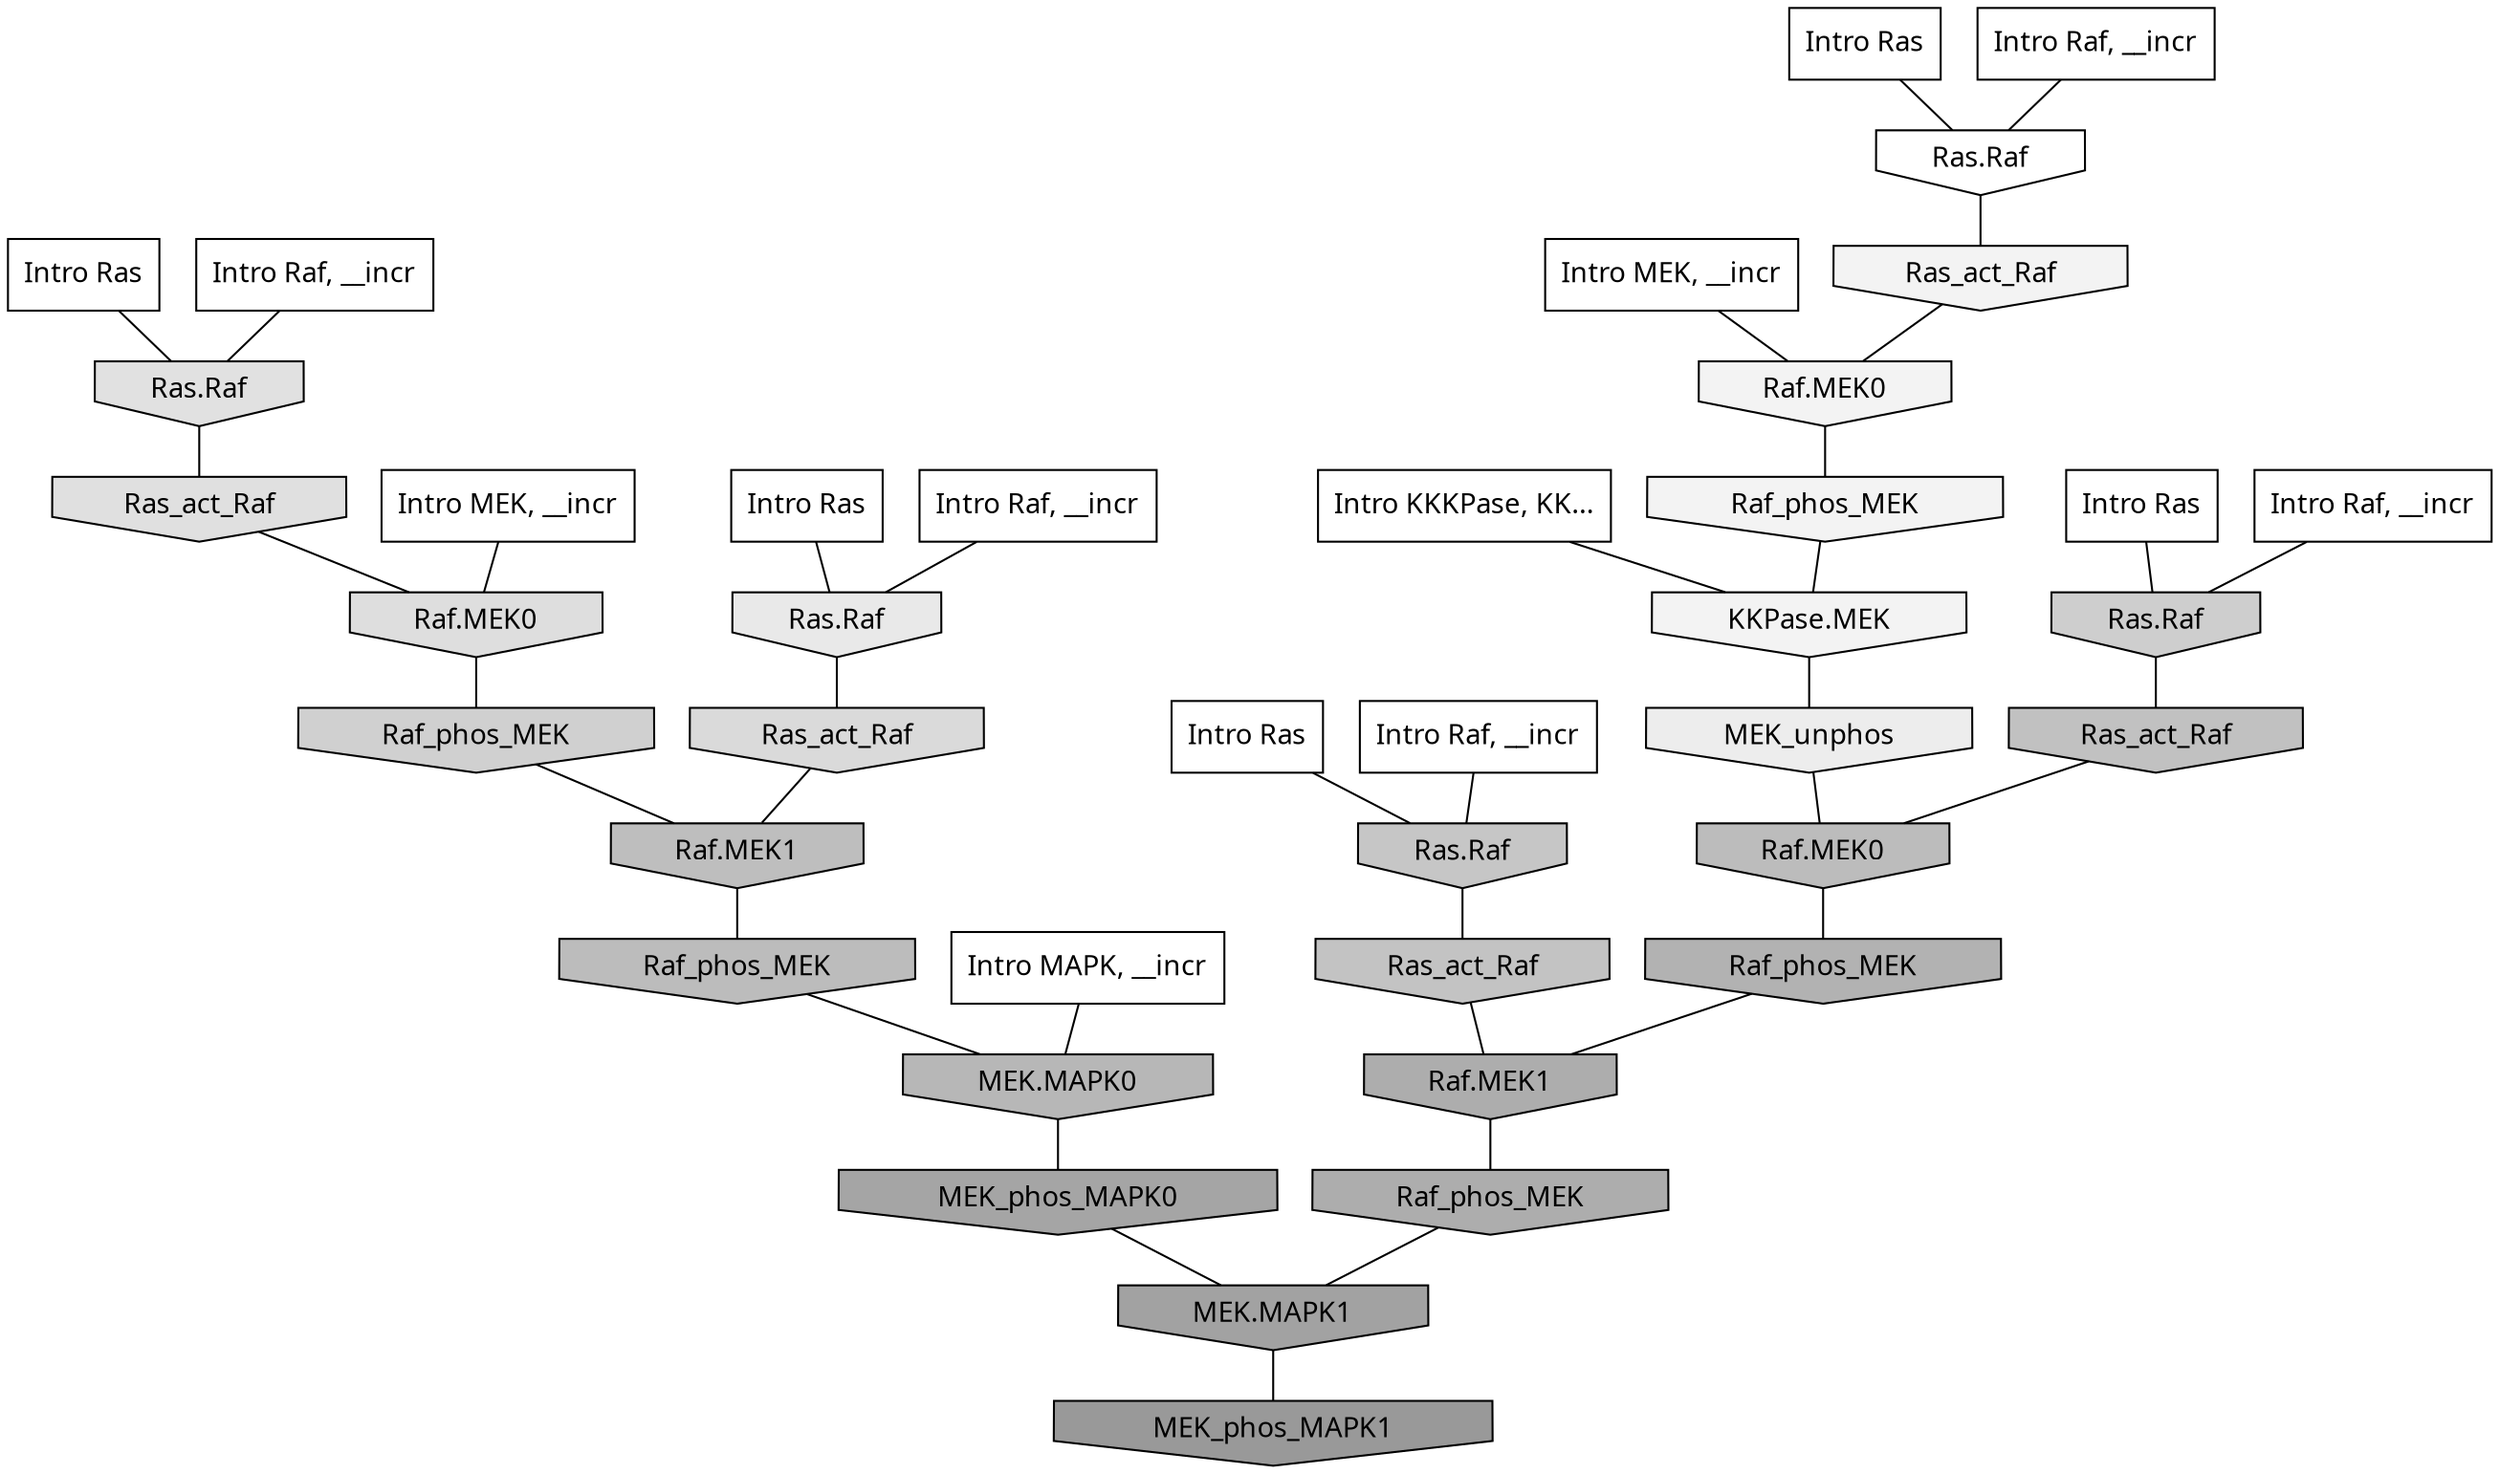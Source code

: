 digraph G{
  rankdir="TB";
  ranksep=0.30;
  node [fontname="CMU Serif"];
  edge [fontname="CMU Serif"];
  
  1 [label="Intro Ras", shape=rectangle, style=filled, fillcolor="0.000 0.000 1.000"]
  
  2 [label="Intro Ras", shape=rectangle, style=filled, fillcolor="0.000 0.000 1.000"]
  
  18 [label="Intro Ras", shape=rectangle, style=filled, fillcolor="0.000 0.000 1.000"]
  
  25 [label="Intro Ras", shape=rectangle, style=filled, fillcolor="0.000 0.000 1.000"]
  
  90 [label="Intro Ras", shape=rectangle, style=filled, fillcolor="0.000 0.000 1.000"]
  
  265 [label="Intro Raf, __incr", shape=rectangle, style=filled, fillcolor="0.000 0.000 1.000"]
  
  352 [label="Intro Raf, __incr", shape=rectangle, style=filled, fillcolor="0.000 0.000 1.000"]
  
  419 [label="Intro Raf, __incr", shape=rectangle, style=filled, fillcolor="0.000 0.000 1.000"]
  
  550 [label="Intro Raf, __incr", shape=rectangle, style=filled, fillcolor="0.000 0.000 1.000"]
  
  1001 [label="Intro Raf, __incr", shape=rectangle, style=filled, fillcolor="0.000 0.000 1.000"]
  
  1307 [label="Intro MEK, __incr", shape=rectangle, style=filled, fillcolor="0.000 0.000 1.000"]
  
  1898 [label="Intro MEK, __incr", shape=rectangle, style=filled, fillcolor="0.000 0.000 1.000"]
  
  2773 [label="Intro MAPK, __incr", shape=rectangle, style=filled, fillcolor="0.000 0.000 1.000"]
  
  3145 [label="Intro KKKPase, KK...", shape=rectangle, style=filled, fillcolor="0.000 0.000 1.000"]
  
  3322 [label="Ras.Raf", shape=invhouse, style=filled, fillcolor="0.000 0.000 0.998"]
  
  3560 [label="Ras_act_Raf", shape=invhouse, style=filled, fillcolor="0.000 0.000 0.952"]
  
  3563 [label="Raf.MEK0", shape=invhouse, style=filled, fillcolor="0.000 0.000 0.952"]
  
  3573 [label="Raf_phos_MEK", shape=invhouse, style=filled, fillcolor="0.000 0.000 0.951"]
  
  3576 [label="KKPase.MEK", shape=invhouse, style=filled, fillcolor="0.000 0.000 0.951"]
  
  3767 [label="MEK_unphos", shape=invhouse, style=filled, fillcolor="0.000 0.000 0.926"]
  
  3939 [label="Ras.Raf", shape=invhouse, style=filled, fillcolor="0.000 0.000 0.912"]
  
  4307 [label="Ras.Raf", shape=invhouse, style=filled, fillcolor="0.000 0.000 0.881"]
  
  4368 [label="Ras_act_Raf", shape=invhouse, style=filled, fillcolor="0.000 0.000 0.876"]
  
  4472 [label="Raf.MEK0", shape=invhouse, style=filled, fillcolor="0.000 0.000 0.868"]
  
  4682 [label="Ras_act_Raf", shape=invhouse, style=filled, fillcolor="0.000 0.000 0.852"]
  
  5140 [label="Raf_phos_MEK", shape=invhouse, style=filled, fillcolor="0.000 0.000 0.816"]
  
  5292 [label="Ras.Raf", shape=invhouse, style=filled, fillcolor="0.000 0.000 0.806"]
  
  5723 [label="Ras.Raf", shape=invhouse, style=filled, fillcolor="0.000 0.000 0.775"]
  
  5926 [label="Ras_act_Raf", shape=invhouse, style=filled, fillcolor="0.000 0.000 0.763"]
  
  6044 [label="Ras_act_Raf", shape=invhouse, style=filled, fillcolor="0.000 0.000 0.754"]
  
  6252 [label="Raf.MEK1", shape=invhouse, style=filled, fillcolor="0.000 0.000 0.743"]
  
  6349 [label="Raf_phos_MEK", shape=invhouse, style=filled, fillcolor="0.000 0.000 0.738"]
  
  6397 [label="Raf.MEK0", shape=invhouse, style=filled, fillcolor="0.000 0.000 0.735"]
  
  6803 [label="MEK.MAPK0", shape=invhouse, style=filled, fillcolor="0.000 0.000 0.715"]
  
  7217 [label="Raf_phos_MEK", shape=invhouse, style=filled, fillcolor="0.000 0.000 0.698"]
  
  7735 [label="Raf.MEK1", shape=invhouse, style=filled, fillcolor="0.000 0.000 0.678"]
  
  7756 [label="Raf_phos_MEK", shape=invhouse, style=filled, fillcolor="0.000 0.000 0.677"]
  
  8581 [label="MEK_phos_MAPK0", shape=invhouse, style=filled, fillcolor="0.000 0.000 0.646"]
  
  8915 [label="MEK.MAPK1", shape=invhouse, style=filled, fillcolor="0.000 0.000 0.634"]
  
  10085 [label="MEK_phos_MAPK1", shape=invhouse, style=filled, fillcolor="0.000 0.000 0.600"]
  
  
  8915 -> 10085 [dir=none, color="0.000 0.000 0.000"] 
  8581 -> 8915 [dir=none, color="0.000 0.000 0.000"] 
  7756 -> 8915 [dir=none, color="0.000 0.000 0.000"] 
  7735 -> 7756 [dir=none, color="0.000 0.000 0.000"] 
  7217 -> 7735 [dir=none, color="0.000 0.000 0.000"] 
  6803 -> 8581 [dir=none, color="0.000 0.000 0.000"] 
  6397 -> 7217 [dir=none, color="0.000 0.000 0.000"] 
  6349 -> 6803 [dir=none, color="0.000 0.000 0.000"] 
  6252 -> 6349 [dir=none, color="0.000 0.000 0.000"] 
  6044 -> 6397 [dir=none, color="0.000 0.000 0.000"] 
  5926 -> 7735 [dir=none, color="0.000 0.000 0.000"] 
  5723 -> 5926 [dir=none, color="0.000 0.000 0.000"] 
  5292 -> 6044 [dir=none, color="0.000 0.000 0.000"] 
  5140 -> 6252 [dir=none, color="0.000 0.000 0.000"] 
  4682 -> 6252 [dir=none, color="0.000 0.000 0.000"] 
  4472 -> 5140 [dir=none, color="0.000 0.000 0.000"] 
  4368 -> 4472 [dir=none, color="0.000 0.000 0.000"] 
  4307 -> 4368 [dir=none, color="0.000 0.000 0.000"] 
  3939 -> 4682 [dir=none, color="0.000 0.000 0.000"] 
  3767 -> 6397 [dir=none, color="0.000 0.000 0.000"] 
  3576 -> 3767 [dir=none, color="0.000 0.000 0.000"] 
  3573 -> 3576 [dir=none, color="0.000 0.000 0.000"] 
  3563 -> 3573 [dir=none, color="0.000 0.000 0.000"] 
  3560 -> 3563 [dir=none, color="0.000 0.000 0.000"] 
  3322 -> 3560 [dir=none, color="0.000 0.000 0.000"] 
  3145 -> 3576 [dir=none, color="0.000 0.000 0.000"] 
  2773 -> 6803 [dir=none, color="0.000 0.000 0.000"] 
  1898 -> 4472 [dir=none, color="0.000 0.000 0.000"] 
  1307 -> 3563 [dir=none, color="0.000 0.000 0.000"] 
  1001 -> 3939 [dir=none, color="0.000 0.000 0.000"] 
  550 -> 3322 [dir=none, color="0.000 0.000 0.000"] 
  419 -> 4307 [dir=none, color="0.000 0.000 0.000"] 
  352 -> 5723 [dir=none, color="0.000 0.000 0.000"] 
  265 -> 5292 [dir=none, color="0.000 0.000 0.000"] 
  90 -> 3939 [dir=none, color="0.000 0.000 0.000"] 
  25 -> 5292 [dir=none, color="0.000 0.000 0.000"] 
  18 -> 5723 [dir=none, color="0.000 0.000 0.000"] 
  2 -> 3322 [dir=none, color="0.000 0.000 0.000"] 
  1 -> 4307 [dir=none, color="0.000 0.000 0.000"] 
  
  }
